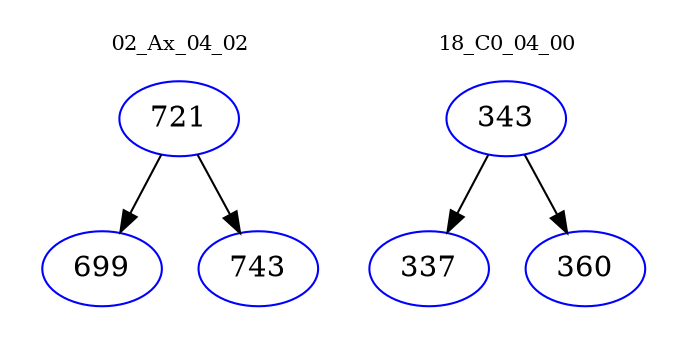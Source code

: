 digraph{
subgraph cluster_0 {
color = white
label = "02_Ax_04_02";
fontsize=10;
T0_721 [label="721", color="blue"]
T0_721 -> T0_699 [color="black"]
T0_699 [label="699", color="blue"]
T0_721 -> T0_743 [color="black"]
T0_743 [label="743", color="blue"]
}
subgraph cluster_1 {
color = white
label = "18_C0_04_00";
fontsize=10;
T1_343 [label="343", color="blue"]
T1_343 -> T1_337 [color="black"]
T1_337 [label="337", color="blue"]
T1_343 -> T1_360 [color="black"]
T1_360 [label="360", color="blue"]
}
}
